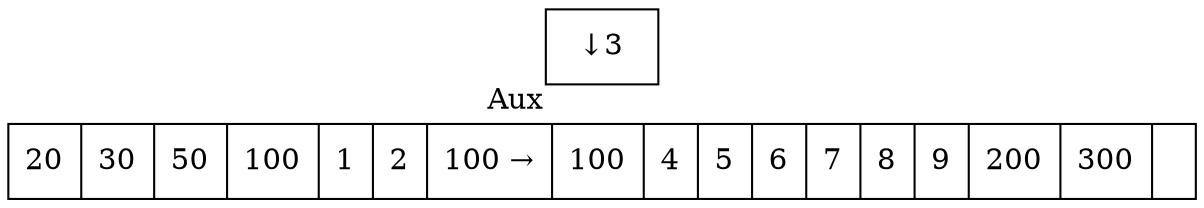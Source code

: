 digraph G{ node [shape = record ];
 rankdir=LR;X[label="{ 20|30|50|100|1|2|100 → |100|4|5|6|7|8|9|200|300|}"]
2[label=" { ↓ 3}"xlabel="Aux"]
}
